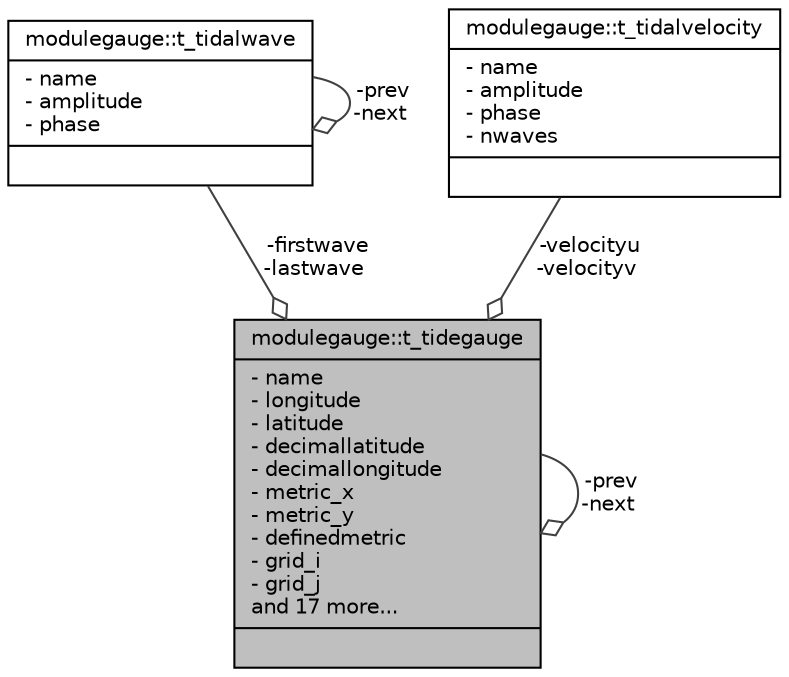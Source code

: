 digraph "modulegauge::t_tidegauge"
{
 // LATEX_PDF_SIZE
  edge [fontname="Helvetica",fontsize="10",labelfontname="Helvetica",labelfontsize="10"];
  node [fontname="Helvetica",fontsize="10",shape=record];
  Node1 [label="{modulegauge::t_tidegauge\n|- name\l- longitude\l- latitude\l- decimallatitude\l- decimallongitude\l- metric_x\l- metric_y\l- definedmetric\l- grid_i\l- grid_j\land 17 more...\l|}",height=0.2,width=0.4,color="black", fillcolor="grey75", style="filled", fontcolor="black",tooltip=" "];
  Node2 -> Node1 [color="grey25",fontsize="10",style="solid",label=" -firstwave\n-lastwave" ,arrowhead="odiamond",fontname="Helvetica"];
  Node2 [label="{modulegauge::t_tidalwave\n|- name\l- amplitude\l- phase\l|}",height=0.2,width=0.4,color="black", fillcolor="white", style="filled",URL="$structmodulegauge_1_1t__tidalwave.html",tooltip=" "];
  Node2 -> Node2 [color="grey25",fontsize="10",style="solid",label=" -prev\n-next" ,arrowhead="odiamond",fontname="Helvetica"];
  Node3 -> Node1 [color="grey25",fontsize="10",style="solid",label=" -velocityu\n-velocityv" ,arrowhead="odiamond",fontname="Helvetica"];
  Node3 [label="{modulegauge::t_tidalvelocity\n|- name\l- amplitude\l- phase\l- nwaves\l|}",height=0.2,width=0.4,color="black", fillcolor="white", style="filled",URL="$structmodulegauge_1_1t__tidalvelocity.html",tooltip=" "];
  Node1 -> Node1 [color="grey25",fontsize="10",style="solid",label=" -prev\n-next" ,arrowhead="odiamond",fontname="Helvetica"];
}
